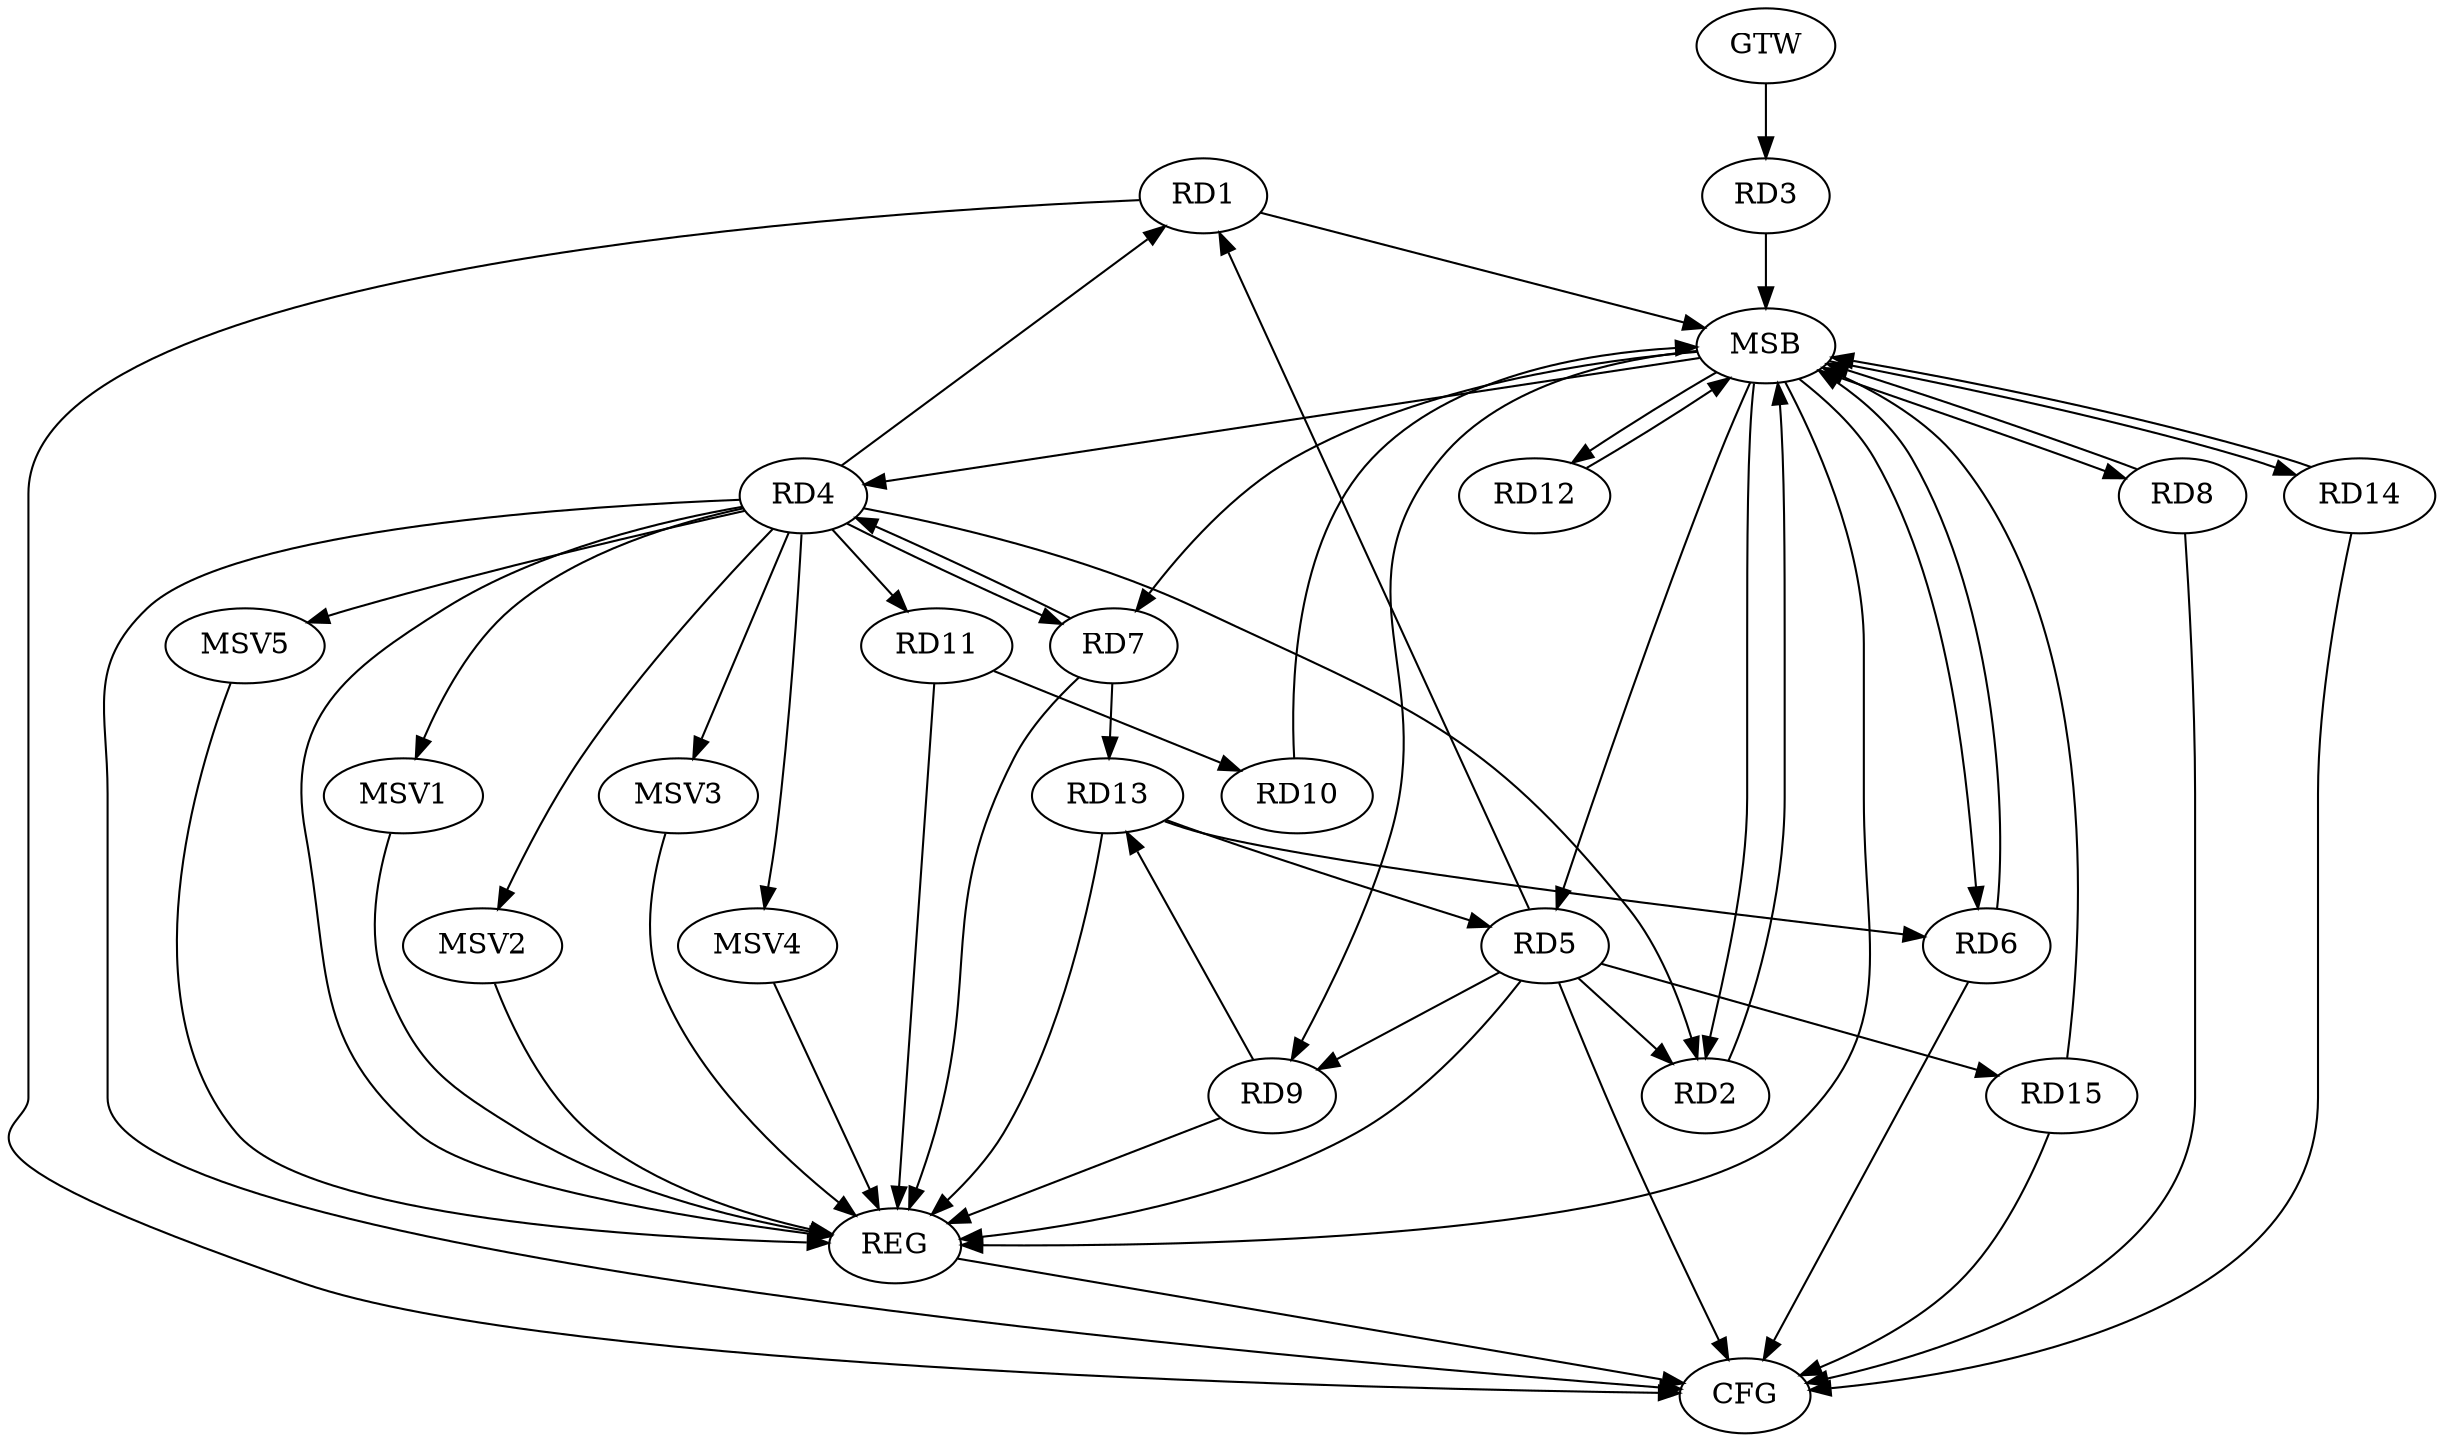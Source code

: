strict digraph G {
  RD1 [ label="RD1" ];
  RD2 [ label="RD2" ];
  RD3 [ label="RD3" ];
  RD4 [ label="RD4" ];
  RD5 [ label="RD5" ];
  RD6 [ label="RD6" ];
  RD7 [ label="RD7" ];
  RD8 [ label="RD8" ];
  RD9 [ label="RD9" ];
  RD10 [ label="RD10" ];
  RD11 [ label="RD11" ];
  RD12 [ label="RD12" ];
  RD13 [ label="RD13" ];
  RD14 [ label="RD14" ];
  RD15 [ label="RD15" ];
  GTW [ label="GTW" ];
  REG [ label="REG" ];
  MSB [ label="MSB" ];
  CFG [ label="CFG" ];
  MSV1 [ label="MSV1" ];
  MSV2 [ label="MSV2" ];
  MSV3 [ label="MSV3" ];
  MSV4 [ label="MSV4" ];
  MSV5 [ label="MSV5" ];
  RD4 -> RD1;
  RD5 -> RD1;
  RD4 -> RD2;
  RD5 -> RD2;
  RD4 -> RD7;
  RD7 -> RD4;
  RD4 -> RD11;
  RD5 -> RD9;
  RD13 -> RD5;
  RD5 -> RD15;
  RD13 -> RD6;
  RD7 -> RD13;
  RD9 -> RD13;
  RD11 -> RD10;
  GTW -> RD3;
  RD4 -> REG;
  RD5 -> REG;
  RD7 -> REG;
  RD9 -> REG;
  RD11 -> REG;
  RD13 -> REG;
  RD1 -> MSB;
  MSB -> REG;
  RD2 -> MSB;
  MSB -> RD8;
  MSB -> RD9;
  MSB -> RD12;
  RD3 -> MSB;
  MSB -> RD2;
  MSB -> RD4;
  MSB -> RD5;
  MSB -> RD14;
  RD6 -> MSB;
  RD8 -> MSB;
  RD10 -> MSB;
  MSB -> RD7;
  RD12 -> MSB;
  RD14 -> MSB;
  MSB -> RD6;
  RD15 -> MSB;
  RD14 -> CFG;
  RD15 -> CFG;
  RD4 -> CFG;
  RD5 -> CFG;
  RD6 -> CFG;
  RD1 -> CFG;
  RD8 -> CFG;
  REG -> CFG;
  RD4 -> MSV1;
  MSV1 -> REG;
  RD4 -> MSV2;
  MSV2 -> REG;
  RD4 -> MSV3;
  MSV3 -> REG;
  RD4 -> MSV4;
  MSV4 -> REG;
  RD4 -> MSV5;
  MSV5 -> REG;
}
